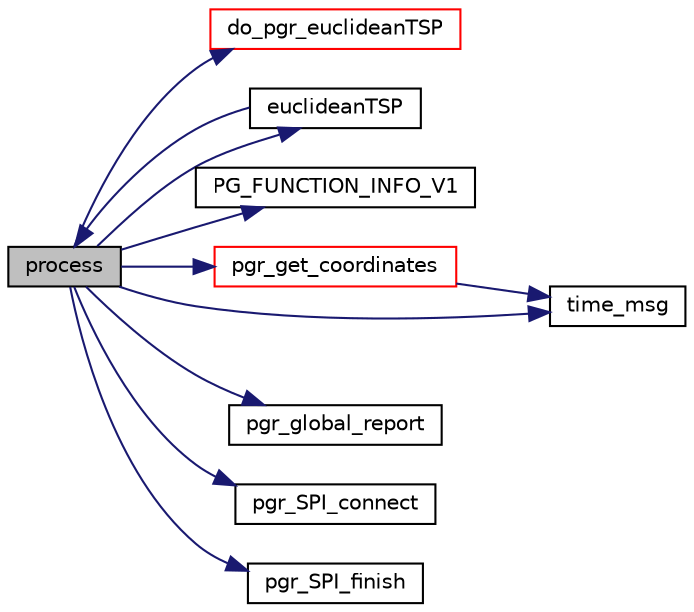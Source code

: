 digraph "process"
{
  edge [fontname="Helvetica",fontsize="10",labelfontname="Helvetica",labelfontsize="10"];
  node [fontname="Helvetica",fontsize="10",shape=record];
  rankdir="LR";
  Node53 [label="process",height=0.2,width=0.4,color="black", fillcolor="grey75", style="filled", fontcolor="black"];
  Node53 -> Node54 [color="midnightblue",fontsize="10",style="solid",fontname="Helvetica"];
  Node54 [label="do_pgr_euclideanTSP",height=0.2,width=0.4,color="red", fillcolor="white", style="filled",URL="$euclideanTSP__driver_8cpp.html#a7bcb54c40fcf199d7554ca10834fcb7b"];
  Node53 -> Node80 [color="midnightblue",fontsize="10",style="solid",fontname="Helvetica"];
  Node80 [label="euclideanTSP",height=0.2,width=0.4,color="black", fillcolor="white", style="filled",URL="$euclideanTSP_8c.html#a59fbf90d46b035ee6fccffee861ff249"];
  Node80 -> Node53 [color="midnightblue",fontsize="10",style="solid",fontname="Helvetica"];
  Node53 -> Node81 [color="midnightblue",fontsize="10",style="solid",fontname="Helvetica"];
  Node81 [label="PG_FUNCTION_INFO_V1",height=0.2,width=0.4,color="black", fillcolor="white", style="filled",URL="$euclideanTSP_8c.html#ad07381b7ffd9b8f763188c91d89369a6"];
  Node53 -> Node82 [color="midnightblue",fontsize="10",style="solid",fontname="Helvetica"];
  Node82 [label="pgr_get_coordinates",height=0.2,width=0.4,color="red", fillcolor="white", style="filled",URL="$coordinates__input_8c.html#a54deb1af794ff39f4589ca73b610b6d5",tooltip="bigint id, float x, float y, "];
  Node82 -> Node96 [color="midnightblue",fontsize="10",style="solid",fontname="Helvetica"];
  Node96 [label="time_msg",height=0.2,width=0.4,color="black", fillcolor="white", style="filled",URL="$time__msg_8c.html#a989d9723eb6d9be4cbf1214136286dbe"];
  Node53 -> Node97 [color="midnightblue",fontsize="10",style="solid",fontname="Helvetica"];
  Node97 [label="pgr_global_report",height=0.2,width=0.4,color="black", fillcolor="white", style="filled",URL="$e__report_8c.html#aa7833fe4baf65aa901e1129575e7deb2",tooltip="notice & error "];
  Node53 -> Node98 [color="midnightblue",fontsize="10",style="solid",fontname="Helvetica"];
  Node98 [label="pgr_SPI_connect",height=0.2,width=0.4,color="black", fillcolor="white", style="filled",URL="$postgres__connection_8c.html#aef5deb780b1cf78c56b1794ab826ac64"];
  Node53 -> Node99 [color="midnightblue",fontsize="10",style="solid",fontname="Helvetica"];
  Node99 [label="pgr_SPI_finish",height=0.2,width=0.4,color="black", fillcolor="white", style="filled",URL="$postgres__connection_8c.html#ae36e7862564b5e72c25c9e26ae8e355f"];
  Node53 -> Node96 [color="midnightblue",fontsize="10",style="solid",fontname="Helvetica"];
}
